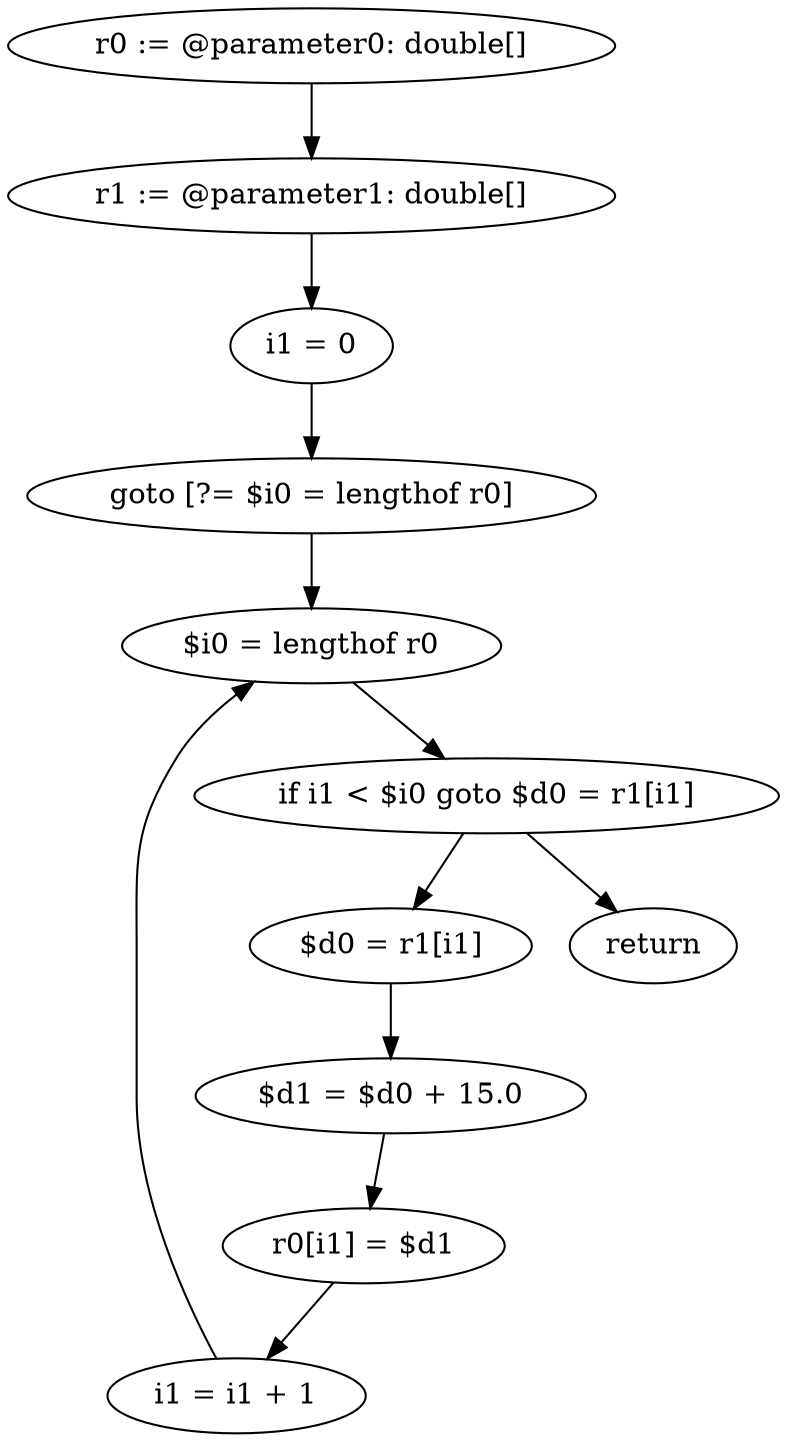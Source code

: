 digraph "unitGraph" {
    "r0 := @parameter0: double[]"
    "r1 := @parameter1: double[]"
    "i1 = 0"
    "goto [?= $i0 = lengthof r0]"
    "$d0 = r1[i1]"
    "$d1 = $d0 + 15.0"
    "r0[i1] = $d1"
    "i1 = i1 + 1"
    "$i0 = lengthof r0"
    "if i1 < $i0 goto $d0 = r1[i1]"
    "return"
    "r0 := @parameter0: double[]"->"r1 := @parameter1: double[]";
    "r1 := @parameter1: double[]"->"i1 = 0";
    "i1 = 0"->"goto [?= $i0 = lengthof r0]";
    "goto [?= $i0 = lengthof r0]"->"$i0 = lengthof r0";
    "$d0 = r1[i1]"->"$d1 = $d0 + 15.0";
    "$d1 = $d0 + 15.0"->"r0[i1] = $d1";
    "r0[i1] = $d1"->"i1 = i1 + 1";
    "i1 = i1 + 1"->"$i0 = lengthof r0";
    "$i0 = lengthof r0"->"if i1 < $i0 goto $d0 = r1[i1]";
    "if i1 < $i0 goto $d0 = r1[i1]"->"return";
    "if i1 < $i0 goto $d0 = r1[i1]"->"$d0 = r1[i1]";
}
